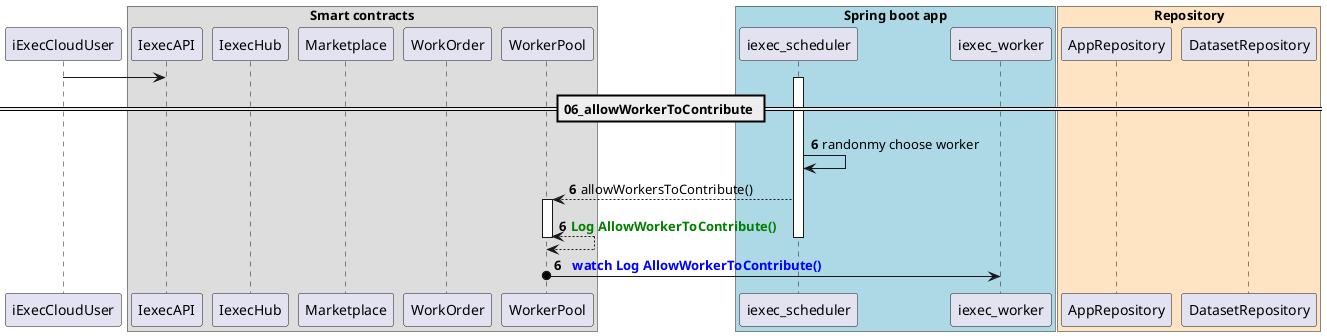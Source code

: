 @startuml

iExecCloudUser -> IexecAPI

box "Smart contracts"
	participant IexecAPI
	participant IexecHub
	participant Marketplace
	participant WorkOrder
    participant WorkerPool

end box


== 06_allowWorkerToContribute ==

autonumber 6
activate iexec_scheduler
iexec_scheduler -> iexec_scheduler : randonmy choose worker

autonumber 6
iexec_scheduler  --> WorkerPool : allowWorkersToContribute()
activate WorkerPool
autonumber 6
WorkerPool <--> WorkerPool :<font color=green><b>Log AllowWorkerToContribute()

deactivate WorkerPool

deactivate iexec_scheduler
autonumber 6
WorkerPool o-> iexec_worker :<font color=blue><b>  watch Log AllowWorkerToContribute()



box "Spring boot app" #LightBlue
	participant iexec_scheduler
  participant iexec_worker
end box


box "Repository" #Bisque
	participant AppRepository
    participant DatasetRepository
end box




@enduml

